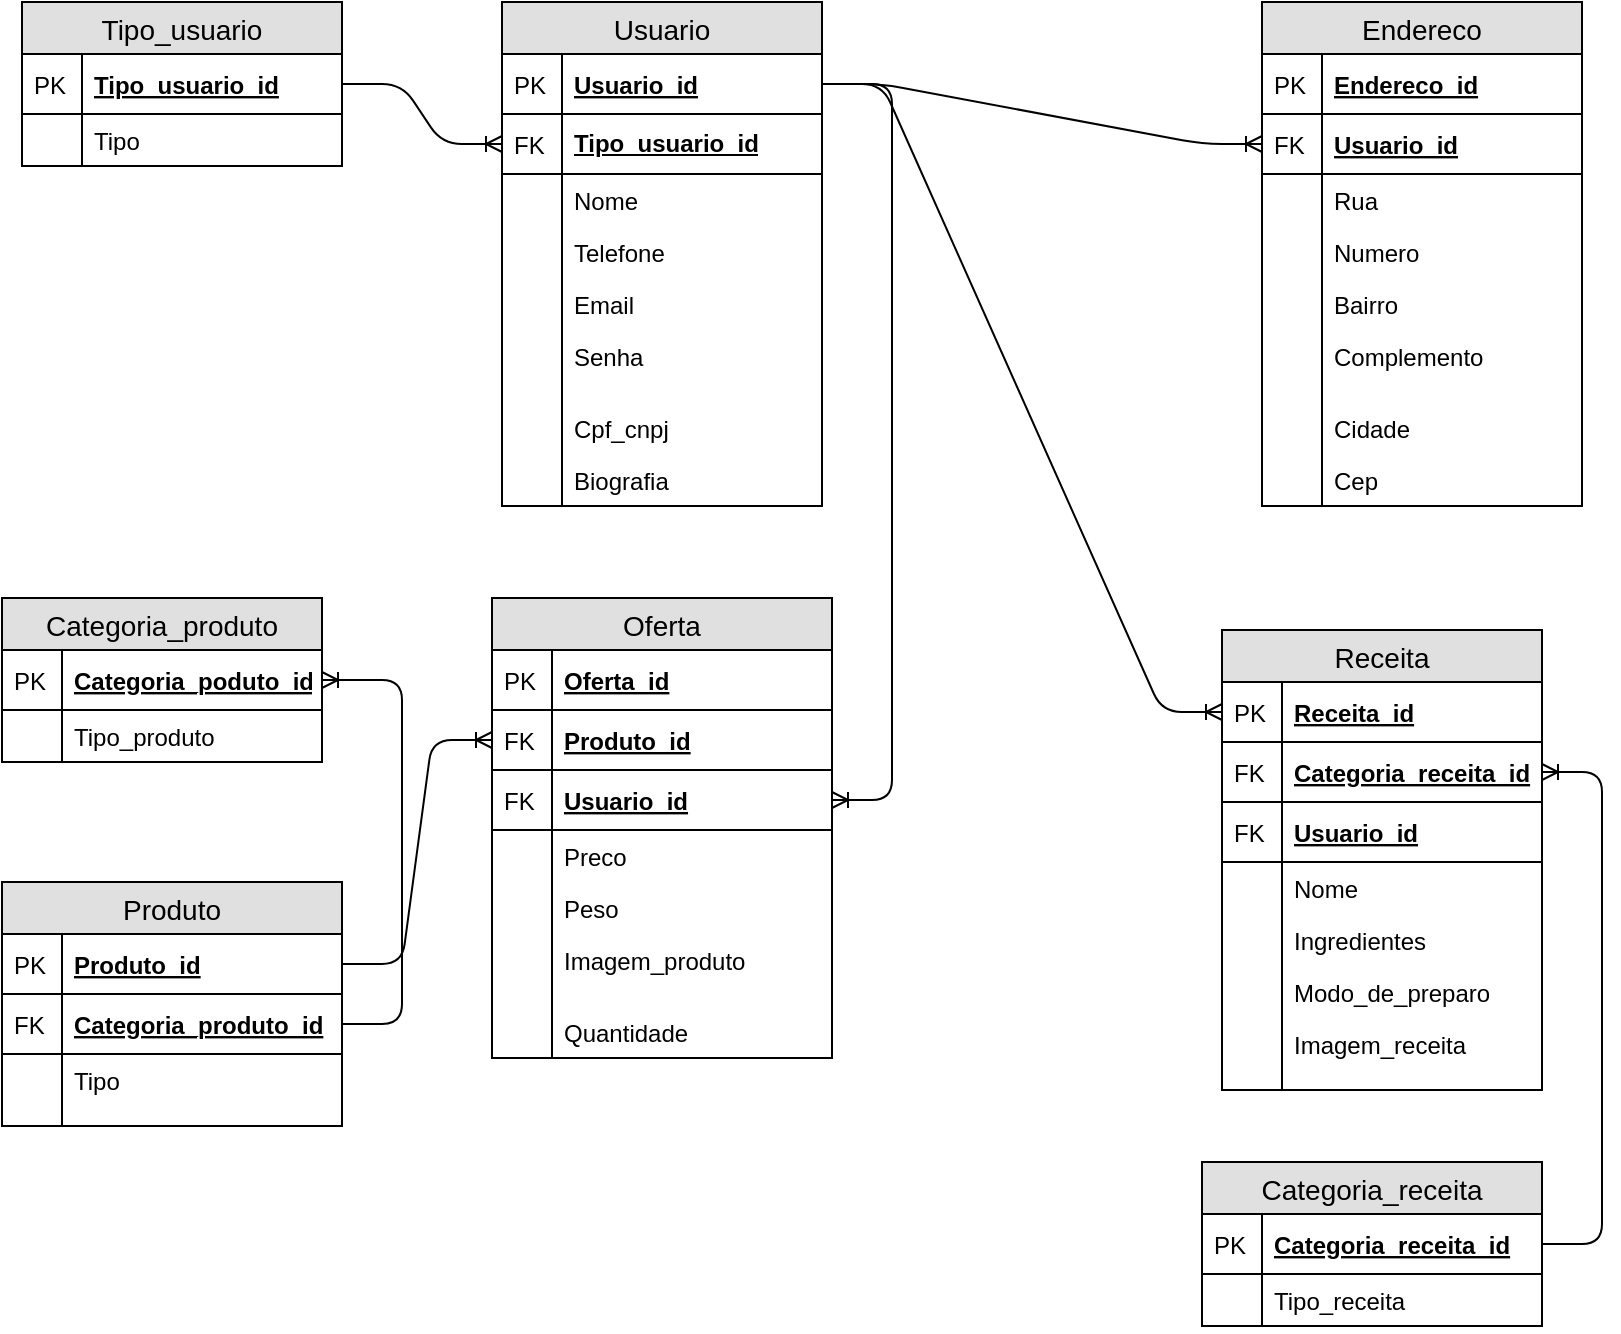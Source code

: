 <mxfile version="12.1.8" type="device" pages="1"><diagram id="AtbZ66r_vYVyT3mk73hp" name="Page-1"><mxGraphModel dx="1194" dy="649" grid="1" gridSize="10" guides="1" tooltips="1" connect="1" arrows="1" fold="1" page="1" pageScale="1" pageWidth="827" pageHeight="1169" math="0" shadow="0"><root><mxCell id="0"/><mxCell id="1" parent="0"/><mxCell id="rbfSDRUoZqy_hxwgpNLR-1" value="Usuario" style="swimlane;fontStyle=0;childLayout=stackLayout;horizontal=1;startSize=26;fillColor=#e0e0e0;horizontalStack=0;resizeParent=1;resizeParentMax=0;resizeLast=0;collapsible=1;marginBottom=0;swimlaneFillColor=#ffffff;align=center;fontSize=14;" parent="1" vertex="1"><mxGeometry x="260" y="20" width="160" height="252" as="geometry"/></mxCell><mxCell id="rbfSDRUoZqy_hxwgpNLR-2" value="Usuario_id" style="shape=partialRectangle;top=0;left=0;right=0;bottom=1;align=left;verticalAlign=middle;fillColor=none;spacingLeft=34;spacingRight=4;overflow=hidden;rotatable=0;points=[[0,0.5],[1,0.5]];portConstraint=eastwest;dropTarget=0;fontStyle=5;fontSize=12;" parent="rbfSDRUoZqy_hxwgpNLR-1" vertex="1"><mxGeometry y="26" width="160" height="30" as="geometry"/></mxCell><mxCell id="rbfSDRUoZqy_hxwgpNLR-3" value="PK" style="shape=partialRectangle;top=0;left=0;bottom=0;fillColor=none;align=left;verticalAlign=middle;spacingLeft=4;spacingRight=4;overflow=hidden;rotatable=0;points=[];portConstraint=eastwest;part=1;fontSize=12;" parent="rbfSDRUoZqy_hxwgpNLR-2" vertex="1" connectable="0"><mxGeometry width="30" height="30" as="geometry"/></mxCell><mxCell id="rbfSDRUoZqy_hxwgpNLR-156" value="Tipo_usuario_id" style="shape=partialRectangle;top=0;left=0;right=0;bottom=1;align=left;verticalAlign=middle;fillColor=none;spacingLeft=34;spacingRight=4;overflow=hidden;rotatable=0;points=[[0,0.5],[1,0.5]];portConstraint=eastwest;dropTarget=0;fontStyle=5;fontSize=12;whiteSpace=wrap;" parent="rbfSDRUoZqy_hxwgpNLR-1" vertex="1"><mxGeometry y="56" width="160" height="30" as="geometry"/></mxCell><mxCell id="rbfSDRUoZqy_hxwgpNLR-157" value="FK" style="shape=partialRectangle;top=0;left=0;bottom=0;fillColor=none;align=left;verticalAlign=middle;spacingLeft=4;spacingRight=4;overflow=hidden;rotatable=0;points=[];portConstraint=eastwest;part=1;fontSize=12;" parent="rbfSDRUoZqy_hxwgpNLR-156" vertex="1" connectable="0"><mxGeometry width="30" height="30" as="geometry"/></mxCell><mxCell id="rbfSDRUoZqy_hxwgpNLR-4" value="Nome" style="shape=partialRectangle;top=0;left=0;right=0;bottom=0;align=left;verticalAlign=top;fillColor=none;spacingLeft=34;spacingRight=4;overflow=hidden;rotatable=0;points=[[0,0.5],[1,0.5]];portConstraint=eastwest;dropTarget=0;fontSize=12;" parent="rbfSDRUoZqy_hxwgpNLR-1" vertex="1"><mxGeometry y="86" width="160" height="26" as="geometry"/></mxCell><mxCell id="rbfSDRUoZqy_hxwgpNLR-5" value="" style="shape=partialRectangle;top=0;left=0;bottom=0;fillColor=none;align=left;verticalAlign=top;spacingLeft=4;spacingRight=4;overflow=hidden;rotatable=0;points=[];portConstraint=eastwest;part=1;fontSize=12;" parent="rbfSDRUoZqy_hxwgpNLR-4" vertex="1" connectable="0"><mxGeometry width="30" height="26" as="geometry"/></mxCell><mxCell id="rbfSDRUoZqy_hxwgpNLR-6" value="Telefone" style="shape=partialRectangle;top=0;left=0;right=0;bottom=0;align=left;verticalAlign=top;fillColor=none;spacingLeft=34;spacingRight=4;overflow=hidden;rotatable=0;points=[[0,0.5],[1,0.5]];portConstraint=eastwest;dropTarget=0;fontSize=12;" parent="rbfSDRUoZqy_hxwgpNLR-1" vertex="1"><mxGeometry y="112" width="160" height="26" as="geometry"/></mxCell><mxCell id="rbfSDRUoZqy_hxwgpNLR-7" value="" style="shape=partialRectangle;top=0;left=0;bottom=0;fillColor=none;align=left;verticalAlign=top;spacingLeft=4;spacingRight=4;overflow=hidden;rotatable=0;points=[];portConstraint=eastwest;part=1;fontSize=12;" parent="rbfSDRUoZqy_hxwgpNLR-6" vertex="1" connectable="0"><mxGeometry width="30" height="26" as="geometry"/></mxCell><mxCell id="rbfSDRUoZqy_hxwgpNLR-8" value="Email" style="shape=partialRectangle;top=0;left=0;right=0;bottom=0;align=left;verticalAlign=top;fillColor=none;spacingLeft=34;spacingRight=4;overflow=hidden;rotatable=0;points=[[0,0.5],[1,0.5]];portConstraint=eastwest;dropTarget=0;fontSize=12;" parent="rbfSDRUoZqy_hxwgpNLR-1" vertex="1"><mxGeometry y="138" width="160" height="26" as="geometry"/></mxCell><mxCell id="rbfSDRUoZqy_hxwgpNLR-9" value="" style="shape=partialRectangle;top=0;left=0;bottom=0;fillColor=none;align=left;verticalAlign=top;spacingLeft=4;spacingRight=4;overflow=hidden;rotatable=0;points=[];portConstraint=eastwest;part=1;fontSize=12;" parent="rbfSDRUoZqy_hxwgpNLR-8" vertex="1" connectable="0"><mxGeometry width="30" height="26" as="geometry"/></mxCell><mxCell id="rbfSDRUoZqy_hxwgpNLR-12" value="Senha" style="shape=partialRectangle;top=0;left=0;right=0;bottom=0;align=left;verticalAlign=top;fillColor=none;spacingLeft=34;spacingRight=4;overflow=hidden;rotatable=0;points=[[0,0.5],[1,0.5]];portConstraint=eastwest;dropTarget=0;fontSize=12;" parent="rbfSDRUoZqy_hxwgpNLR-1" vertex="1"><mxGeometry y="164" width="160" height="26" as="geometry"/></mxCell><mxCell id="rbfSDRUoZqy_hxwgpNLR-13" value="" style="shape=partialRectangle;top=0;left=0;bottom=0;fillColor=none;align=left;verticalAlign=top;spacingLeft=4;spacingRight=4;overflow=hidden;rotatable=0;points=[];portConstraint=eastwest;part=1;fontSize=12;" parent="rbfSDRUoZqy_hxwgpNLR-12" vertex="1" connectable="0"><mxGeometry width="30" height="26" as="geometry"/></mxCell><mxCell id="rbfSDRUoZqy_hxwgpNLR-10" value="" style="shape=partialRectangle;top=0;left=0;right=0;bottom=0;align=left;verticalAlign=top;fillColor=none;spacingLeft=34;spacingRight=4;overflow=hidden;rotatable=0;points=[[0,0.5],[1,0.5]];portConstraint=eastwest;dropTarget=0;fontSize=12;" parent="rbfSDRUoZqy_hxwgpNLR-1" vertex="1"><mxGeometry y="190" width="160" height="10" as="geometry"/></mxCell><mxCell id="rbfSDRUoZqy_hxwgpNLR-11" value="" style="shape=partialRectangle;top=0;left=0;bottom=0;fillColor=none;align=left;verticalAlign=top;spacingLeft=4;spacingRight=4;overflow=hidden;rotatable=0;points=[];portConstraint=eastwest;part=1;fontSize=12;" parent="rbfSDRUoZqy_hxwgpNLR-10" vertex="1" connectable="0"><mxGeometry width="30" height="10" as="geometry"/></mxCell><mxCell id="rbfSDRUoZqy_hxwgpNLR-18" value="Cpf_cnpj" style="shape=partialRectangle;top=0;left=0;right=0;bottom=0;align=left;verticalAlign=top;fillColor=none;spacingLeft=34;spacingRight=4;overflow=hidden;rotatable=0;points=[[0,0.5],[1,0.5]];portConstraint=eastwest;dropTarget=0;fontSize=12;" parent="rbfSDRUoZqy_hxwgpNLR-1" vertex="1"><mxGeometry y="200" width="160" height="26" as="geometry"/></mxCell><mxCell id="rbfSDRUoZqy_hxwgpNLR-19" value="" style="shape=partialRectangle;top=0;left=0;bottom=0;fillColor=none;align=left;verticalAlign=top;spacingLeft=4;spacingRight=4;overflow=hidden;rotatable=0;points=[];portConstraint=eastwest;part=1;fontSize=12;" parent="rbfSDRUoZqy_hxwgpNLR-18" vertex="1" connectable="0"><mxGeometry width="30" height="26" as="geometry"/></mxCell><mxCell id="rbfSDRUoZqy_hxwgpNLR-22" value="Biografia" style="shape=partialRectangle;top=0;left=0;right=0;bottom=0;align=left;verticalAlign=top;fillColor=none;spacingLeft=34;spacingRight=4;overflow=hidden;rotatable=0;points=[[0,0.5],[1,0.5]];portConstraint=eastwest;dropTarget=0;fontSize=12;" parent="rbfSDRUoZqy_hxwgpNLR-1" vertex="1"><mxGeometry y="226" width="160" height="26" as="geometry"/></mxCell><mxCell id="rbfSDRUoZqy_hxwgpNLR-23" value="" style="shape=partialRectangle;top=0;left=0;bottom=0;fillColor=none;align=left;verticalAlign=top;spacingLeft=4;spacingRight=4;overflow=hidden;rotatable=0;points=[];portConstraint=eastwest;part=1;fontSize=12;" parent="rbfSDRUoZqy_hxwgpNLR-22" vertex="1" connectable="0"><mxGeometry width="30" height="26" as="geometry"/></mxCell><mxCell id="rbfSDRUoZqy_hxwgpNLR-57" value="Tipo_usuario" style="swimlane;fontStyle=0;childLayout=stackLayout;horizontal=1;startSize=26;fillColor=#e0e0e0;horizontalStack=0;resizeParent=1;resizeParentMax=0;resizeLast=0;collapsible=1;marginBottom=0;swimlaneFillColor=#ffffff;align=center;fontSize=14;" parent="1" vertex="1"><mxGeometry x="20" y="20" width="160" height="82" as="geometry"/></mxCell><mxCell id="rbfSDRUoZqy_hxwgpNLR-58" value="Tipo_usuario_id" style="shape=partialRectangle;top=0;left=0;right=0;bottom=1;align=left;verticalAlign=middle;fillColor=none;spacingLeft=34;spacingRight=4;overflow=hidden;rotatable=0;points=[[0,0.5],[1,0.5]];portConstraint=eastwest;dropTarget=0;fontStyle=5;fontSize=12;" parent="rbfSDRUoZqy_hxwgpNLR-57" vertex="1"><mxGeometry y="26" width="160" height="30" as="geometry"/></mxCell><mxCell id="rbfSDRUoZqy_hxwgpNLR-59" value="PK" style="shape=partialRectangle;top=0;left=0;bottom=0;fillColor=none;align=left;verticalAlign=middle;spacingLeft=4;spacingRight=4;overflow=hidden;rotatable=0;points=[];portConstraint=eastwest;part=1;fontSize=12;" parent="rbfSDRUoZqy_hxwgpNLR-58" vertex="1" connectable="0"><mxGeometry width="30" height="30" as="geometry"/></mxCell><mxCell id="rbfSDRUoZqy_hxwgpNLR-60" value="Tipo" style="shape=partialRectangle;top=0;left=0;right=0;bottom=0;align=left;verticalAlign=top;fillColor=none;spacingLeft=34;spacingRight=4;overflow=hidden;rotatable=0;points=[[0,0.5],[1,0.5]];portConstraint=eastwest;dropTarget=0;fontSize=12;" parent="rbfSDRUoZqy_hxwgpNLR-57" vertex="1"><mxGeometry y="56" width="160" height="26" as="geometry"/></mxCell><mxCell id="rbfSDRUoZqy_hxwgpNLR-61" value="" style="shape=partialRectangle;top=0;left=0;bottom=0;fillColor=none;align=left;verticalAlign=top;spacingLeft=4;spacingRight=4;overflow=hidden;rotatable=0;points=[];portConstraint=eastwest;part=1;fontSize=12;" parent="rbfSDRUoZqy_hxwgpNLR-60" vertex="1" connectable="0"><mxGeometry width="30" height="26" as="geometry"/></mxCell><mxCell id="rbfSDRUoZqy_hxwgpNLR-68" value="Endereco" style="swimlane;fontStyle=0;childLayout=stackLayout;horizontal=1;startSize=26;fillColor=#e0e0e0;horizontalStack=0;resizeParent=1;resizeParentMax=0;resizeLast=0;collapsible=1;marginBottom=0;swimlaneFillColor=#ffffff;align=center;fontSize=14;" parent="1" vertex="1"><mxGeometry x="640" y="20" width="160" height="252" as="geometry"/></mxCell><mxCell id="rbfSDRUoZqy_hxwgpNLR-69" value="Endereco_id" style="shape=partialRectangle;top=0;left=0;right=0;bottom=1;align=left;verticalAlign=middle;fillColor=none;spacingLeft=34;spacingRight=4;overflow=hidden;rotatable=0;points=[[0,0.5],[1,0.5]];portConstraint=eastwest;dropTarget=0;fontStyle=5;fontSize=12;" parent="rbfSDRUoZqy_hxwgpNLR-68" vertex="1"><mxGeometry y="26" width="160" height="30" as="geometry"/></mxCell><mxCell id="rbfSDRUoZqy_hxwgpNLR-70" value="PK" style="shape=partialRectangle;top=0;left=0;bottom=0;fillColor=none;align=left;verticalAlign=middle;spacingLeft=4;spacingRight=4;overflow=hidden;rotatable=0;points=[];portConstraint=eastwest;part=1;fontSize=12;" parent="rbfSDRUoZqy_hxwgpNLR-69" vertex="1" connectable="0"><mxGeometry width="30" height="30" as="geometry"/></mxCell><mxCell id="rbfSDRUoZqy_hxwgpNLR-159" value="Usuario_id" style="shape=partialRectangle;top=0;left=0;right=0;bottom=1;align=left;verticalAlign=middle;fillColor=none;spacingLeft=34;spacingRight=4;overflow=hidden;rotatable=0;points=[[0,0.5],[1,0.5]];portConstraint=eastwest;dropTarget=0;fontStyle=5;fontSize=12;" parent="rbfSDRUoZqy_hxwgpNLR-68" vertex="1"><mxGeometry y="56" width="160" height="30" as="geometry"/></mxCell><mxCell id="rbfSDRUoZqy_hxwgpNLR-160" value="FK" style="shape=partialRectangle;top=0;left=0;bottom=0;fillColor=none;align=left;verticalAlign=middle;spacingLeft=4;spacingRight=4;overflow=hidden;rotatable=0;points=[];portConstraint=eastwest;part=1;fontSize=12;" parent="rbfSDRUoZqy_hxwgpNLR-159" vertex="1" connectable="0"><mxGeometry width="30" height="30" as="geometry"/></mxCell><mxCell id="rbfSDRUoZqy_hxwgpNLR-71" value="Rua" style="shape=partialRectangle;top=0;left=0;right=0;bottom=0;align=left;verticalAlign=top;fillColor=none;spacingLeft=34;spacingRight=4;overflow=hidden;rotatable=0;points=[[0,0.5],[1,0.5]];portConstraint=eastwest;dropTarget=0;fontSize=12;" parent="rbfSDRUoZqy_hxwgpNLR-68" vertex="1"><mxGeometry y="86" width="160" height="26" as="geometry"/></mxCell><mxCell id="rbfSDRUoZqy_hxwgpNLR-72" value="" style="shape=partialRectangle;top=0;left=0;bottom=0;fillColor=none;align=left;verticalAlign=top;spacingLeft=4;spacingRight=4;overflow=hidden;rotatable=0;points=[];portConstraint=eastwest;part=1;fontSize=12;" parent="rbfSDRUoZqy_hxwgpNLR-71" vertex="1" connectable="0"><mxGeometry width="30" height="26" as="geometry"/></mxCell><mxCell id="rbfSDRUoZqy_hxwgpNLR-73" value="Numero" style="shape=partialRectangle;top=0;left=0;right=0;bottom=0;align=left;verticalAlign=top;fillColor=none;spacingLeft=34;spacingRight=4;overflow=hidden;rotatable=0;points=[[0,0.5],[1,0.5]];portConstraint=eastwest;dropTarget=0;fontSize=12;" parent="rbfSDRUoZqy_hxwgpNLR-68" vertex="1"><mxGeometry y="112" width="160" height="26" as="geometry"/></mxCell><mxCell id="rbfSDRUoZqy_hxwgpNLR-74" value="" style="shape=partialRectangle;top=0;left=0;bottom=0;fillColor=none;align=left;verticalAlign=top;spacingLeft=4;spacingRight=4;overflow=hidden;rotatable=0;points=[];portConstraint=eastwest;part=1;fontSize=12;" parent="rbfSDRUoZqy_hxwgpNLR-73" vertex="1" connectable="0"><mxGeometry width="30" height="26" as="geometry"/></mxCell><mxCell id="rbfSDRUoZqy_hxwgpNLR-75" value="Bairro" style="shape=partialRectangle;top=0;left=0;right=0;bottom=0;align=left;verticalAlign=top;fillColor=none;spacingLeft=34;spacingRight=4;overflow=hidden;rotatable=0;points=[[0,0.5],[1,0.5]];portConstraint=eastwest;dropTarget=0;fontSize=12;" parent="rbfSDRUoZqy_hxwgpNLR-68" vertex="1"><mxGeometry y="138" width="160" height="26" as="geometry"/></mxCell><mxCell id="rbfSDRUoZqy_hxwgpNLR-76" value="" style="shape=partialRectangle;top=0;left=0;bottom=0;fillColor=none;align=left;verticalAlign=top;spacingLeft=4;spacingRight=4;overflow=hidden;rotatable=0;points=[];portConstraint=eastwest;part=1;fontSize=12;" parent="rbfSDRUoZqy_hxwgpNLR-75" vertex="1" connectable="0"><mxGeometry width="30" height="26" as="geometry"/></mxCell><mxCell id="rbfSDRUoZqy_hxwgpNLR-79" value="Complemento" style="shape=partialRectangle;top=0;left=0;right=0;bottom=0;align=left;verticalAlign=top;fillColor=none;spacingLeft=34;spacingRight=4;overflow=hidden;rotatable=0;points=[[0,0.5],[1,0.5]];portConstraint=eastwest;dropTarget=0;fontSize=12;" parent="rbfSDRUoZqy_hxwgpNLR-68" vertex="1"><mxGeometry y="164" width="160" height="26" as="geometry"/></mxCell><mxCell id="rbfSDRUoZqy_hxwgpNLR-80" value="" style="shape=partialRectangle;top=0;left=0;bottom=0;fillColor=none;align=left;verticalAlign=top;spacingLeft=4;spacingRight=4;overflow=hidden;rotatable=0;points=[];portConstraint=eastwest;part=1;fontSize=12;" parent="rbfSDRUoZqy_hxwgpNLR-79" vertex="1" connectable="0"><mxGeometry width="30" height="26" as="geometry"/></mxCell><mxCell id="rbfSDRUoZqy_hxwgpNLR-77" value="" style="shape=partialRectangle;top=0;left=0;right=0;bottom=0;align=left;verticalAlign=top;fillColor=none;spacingLeft=34;spacingRight=4;overflow=hidden;rotatable=0;points=[[0,0.5],[1,0.5]];portConstraint=eastwest;dropTarget=0;fontSize=12;" parent="rbfSDRUoZqy_hxwgpNLR-68" vertex="1"><mxGeometry y="190" width="160" height="10" as="geometry"/></mxCell><mxCell id="rbfSDRUoZqy_hxwgpNLR-78" value="" style="shape=partialRectangle;top=0;left=0;bottom=0;fillColor=none;align=left;verticalAlign=top;spacingLeft=4;spacingRight=4;overflow=hidden;rotatable=0;points=[];portConstraint=eastwest;part=1;fontSize=12;" parent="rbfSDRUoZqy_hxwgpNLR-77" vertex="1" connectable="0"><mxGeometry width="30" height="10" as="geometry"/></mxCell><mxCell id="rbfSDRUoZqy_hxwgpNLR-83" value="Cidade" style="shape=partialRectangle;top=0;left=0;right=0;bottom=0;align=left;verticalAlign=top;fillColor=none;spacingLeft=34;spacingRight=4;overflow=hidden;rotatable=0;points=[[0,0.5],[1,0.5]];portConstraint=eastwest;dropTarget=0;fontSize=12;" parent="rbfSDRUoZqy_hxwgpNLR-68" vertex="1"><mxGeometry y="200" width="160" height="26" as="geometry"/></mxCell><mxCell id="rbfSDRUoZqy_hxwgpNLR-84" value="" style="shape=partialRectangle;top=0;left=0;bottom=0;fillColor=none;align=left;verticalAlign=top;spacingLeft=4;spacingRight=4;overflow=hidden;rotatable=0;points=[];portConstraint=eastwest;part=1;fontSize=12;" parent="rbfSDRUoZqy_hxwgpNLR-83" vertex="1" connectable="0"><mxGeometry width="30" height="26" as="geometry"/></mxCell><mxCell id="Zv-woH7sF4K9OP6qDdO0-2" value="Cep" style="shape=partialRectangle;top=0;left=0;right=0;bottom=0;align=left;verticalAlign=top;fillColor=none;spacingLeft=34;spacingRight=4;overflow=hidden;rotatable=0;points=[[0,0.5],[1,0.5]];portConstraint=eastwest;dropTarget=0;fontSize=12;" parent="rbfSDRUoZqy_hxwgpNLR-68" vertex="1"><mxGeometry y="226" width="160" height="26" as="geometry"/></mxCell><mxCell id="Zv-woH7sF4K9OP6qDdO0-3" value="" style="shape=partialRectangle;top=0;left=0;bottom=0;fillColor=none;align=left;verticalAlign=top;spacingLeft=4;spacingRight=4;overflow=hidden;rotatable=0;points=[];portConstraint=eastwest;part=1;fontSize=12;" parent="Zv-woH7sF4K9OP6qDdO0-2" vertex="1" connectable="0"><mxGeometry width="30" height="26" as="geometry"/></mxCell><mxCell id="rbfSDRUoZqy_hxwgpNLR-87" value="Oferta" style="swimlane;fontStyle=0;childLayout=stackLayout;horizontal=1;startSize=26;fillColor=#e0e0e0;horizontalStack=0;resizeParent=1;resizeParentMax=0;resizeLast=0;collapsible=1;marginBottom=0;swimlaneFillColor=#ffffff;align=center;fontSize=14;" parent="1" vertex="1"><mxGeometry x="255" y="318" width="170" height="230" as="geometry"/></mxCell><mxCell id="rbfSDRUoZqy_hxwgpNLR-88" value="Oferta_id" style="shape=partialRectangle;top=0;left=0;right=0;bottom=1;align=left;verticalAlign=middle;fillColor=none;spacingLeft=34;spacingRight=4;overflow=hidden;rotatable=0;points=[[0,0.5],[1,0.5]];portConstraint=eastwest;dropTarget=0;fontStyle=5;fontSize=12;" parent="rbfSDRUoZqy_hxwgpNLR-87" vertex="1"><mxGeometry y="26" width="170" height="30" as="geometry"/></mxCell><mxCell id="rbfSDRUoZqy_hxwgpNLR-89" value="PK" style="shape=partialRectangle;top=0;left=0;bottom=0;fillColor=none;align=left;verticalAlign=middle;spacingLeft=4;spacingRight=4;overflow=hidden;rotatable=0;points=[];portConstraint=eastwest;part=1;fontSize=12;" parent="rbfSDRUoZqy_hxwgpNLR-88" vertex="1" connectable="0"><mxGeometry width="30" height="30" as="geometry"/></mxCell><mxCell id="rbfSDRUoZqy_hxwgpNLR-98" value="Produto_id" style="shape=partialRectangle;top=0;left=0;right=0;bottom=1;align=left;verticalAlign=middle;fillColor=none;spacingLeft=34;spacingRight=4;overflow=hidden;rotatable=0;points=[[0,0.5],[1,0.5]];portConstraint=eastwest;dropTarget=0;fontStyle=5;fontSize=12;" parent="rbfSDRUoZqy_hxwgpNLR-87" vertex="1"><mxGeometry y="56" width="170" height="30" as="geometry"/></mxCell><mxCell id="rbfSDRUoZqy_hxwgpNLR-99" value="FK" style="shape=partialRectangle;top=0;left=0;bottom=0;fillColor=none;align=left;verticalAlign=middle;spacingLeft=4;spacingRight=4;overflow=hidden;rotatable=0;points=[];portConstraint=eastwest;part=1;fontSize=12;" parent="rbfSDRUoZqy_hxwgpNLR-98" vertex="1" connectable="0"><mxGeometry width="30" height="30" as="geometry"/></mxCell><mxCell id="rbfSDRUoZqy_hxwgpNLR-132" value="Usuario_id" style="shape=partialRectangle;top=0;left=0;right=0;bottom=1;align=left;verticalAlign=middle;fillColor=none;spacingLeft=34;spacingRight=4;overflow=hidden;rotatable=0;points=[[0,0.5],[1,0.5]];portConstraint=eastwest;dropTarget=0;fontStyle=5;fontSize=12;" parent="rbfSDRUoZqy_hxwgpNLR-87" vertex="1"><mxGeometry y="86" width="170" height="30" as="geometry"/></mxCell><mxCell id="rbfSDRUoZqy_hxwgpNLR-133" value="FK" style="shape=partialRectangle;top=0;left=0;bottom=0;fillColor=none;align=left;verticalAlign=middle;spacingLeft=4;spacingRight=4;overflow=hidden;rotatable=0;points=[];portConstraint=eastwest;part=1;fontSize=12;" parent="rbfSDRUoZqy_hxwgpNLR-132" vertex="1" connectable="0"><mxGeometry width="30" height="30" as="geometry"/></mxCell><mxCell id="rbfSDRUoZqy_hxwgpNLR-92" value="Preco" style="shape=partialRectangle;top=0;left=0;right=0;bottom=0;align=left;verticalAlign=top;fillColor=none;spacingLeft=34;spacingRight=4;overflow=hidden;rotatable=0;points=[[0,0.5],[1,0.5]];portConstraint=eastwest;dropTarget=0;fontSize=12;" parent="rbfSDRUoZqy_hxwgpNLR-87" vertex="1"><mxGeometry y="116" width="170" height="26" as="geometry"/></mxCell><mxCell id="rbfSDRUoZqy_hxwgpNLR-93" value="" style="shape=partialRectangle;top=0;left=0;bottom=0;fillColor=none;align=left;verticalAlign=top;spacingLeft=4;spacingRight=4;overflow=hidden;rotatable=0;points=[];portConstraint=eastwest;part=1;fontSize=12;" parent="rbfSDRUoZqy_hxwgpNLR-92" vertex="1" connectable="0"><mxGeometry width="30" height="26" as="geometry"/></mxCell><mxCell id="rbfSDRUoZqy_hxwgpNLR-94" value="Peso" style="shape=partialRectangle;top=0;left=0;right=0;bottom=0;align=left;verticalAlign=top;fillColor=none;spacingLeft=34;spacingRight=4;overflow=hidden;rotatable=0;points=[[0,0.5],[1,0.5]];portConstraint=eastwest;dropTarget=0;fontSize=12;" parent="rbfSDRUoZqy_hxwgpNLR-87" vertex="1"><mxGeometry y="142" width="170" height="26" as="geometry"/></mxCell><mxCell id="rbfSDRUoZqy_hxwgpNLR-95" value="" style="shape=partialRectangle;top=0;left=0;bottom=0;fillColor=none;align=left;verticalAlign=top;spacingLeft=4;spacingRight=4;overflow=hidden;rotatable=0;points=[];portConstraint=eastwest;part=1;fontSize=12;" parent="rbfSDRUoZqy_hxwgpNLR-94" vertex="1" connectable="0"><mxGeometry width="30" height="26" as="geometry"/></mxCell><mxCell id="rbfSDRUoZqy_hxwgpNLR-100" value="Imagem_produto" style="shape=partialRectangle;top=0;left=0;right=0;bottom=0;align=left;verticalAlign=top;fillColor=none;spacingLeft=34;spacingRight=4;overflow=hidden;rotatable=0;points=[[0,0.5],[1,0.5]];portConstraint=eastwest;dropTarget=0;fontSize=12;" parent="rbfSDRUoZqy_hxwgpNLR-87" vertex="1"><mxGeometry y="168" width="170" height="26" as="geometry"/></mxCell><mxCell id="rbfSDRUoZqy_hxwgpNLR-101" value="" style="shape=partialRectangle;top=0;left=0;bottom=0;fillColor=none;align=left;verticalAlign=top;spacingLeft=4;spacingRight=4;overflow=hidden;rotatable=0;points=[];portConstraint=eastwest;part=1;fontSize=12;" parent="rbfSDRUoZqy_hxwgpNLR-100" vertex="1" connectable="0"><mxGeometry width="30" height="26" as="geometry"/></mxCell><mxCell id="rbfSDRUoZqy_hxwgpNLR-96" value="" style="shape=partialRectangle;top=0;left=0;right=0;bottom=0;align=left;verticalAlign=top;fillColor=none;spacingLeft=34;spacingRight=4;overflow=hidden;rotatable=0;points=[[0,0.5],[1,0.5]];portConstraint=eastwest;dropTarget=0;fontSize=12;" parent="rbfSDRUoZqy_hxwgpNLR-87" vertex="1"><mxGeometry y="194" width="170" height="10" as="geometry"/></mxCell><mxCell id="rbfSDRUoZqy_hxwgpNLR-97" value="" style="shape=partialRectangle;top=0;left=0;bottom=0;fillColor=none;align=left;verticalAlign=top;spacingLeft=4;spacingRight=4;overflow=hidden;rotatable=0;points=[];portConstraint=eastwest;part=1;fontSize=12;" parent="rbfSDRUoZqy_hxwgpNLR-96" vertex="1" connectable="0"><mxGeometry width="30" height="10" as="geometry"/></mxCell><mxCell id="rbfSDRUoZqy_hxwgpNLR-130" value="Quantidade" style="shape=partialRectangle;top=0;left=0;right=0;bottom=0;align=left;verticalAlign=top;fillColor=none;spacingLeft=34;spacingRight=4;overflow=hidden;rotatable=0;points=[[0,0.5],[1,0.5]];portConstraint=eastwest;dropTarget=0;fontSize=12;" parent="rbfSDRUoZqy_hxwgpNLR-87" vertex="1"><mxGeometry y="204" width="170" height="26" as="geometry"/></mxCell><mxCell id="rbfSDRUoZqy_hxwgpNLR-131" value="" style="shape=partialRectangle;top=0;left=0;bottom=0;fillColor=none;align=left;verticalAlign=top;spacingLeft=4;spacingRight=4;overflow=hidden;rotatable=0;points=[];portConstraint=eastwest;part=1;fontSize=12;" parent="rbfSDRUoZqy_hxwgpNLR-130" vertex="1" connectable="0"><mxGeometry width="30" height="26" as="geometry"/></mxCell><mxCell id="rbfSDRUoZqy_hxwgpNLR-102" value="Receita" style="swimlane;fontStyle=0;childLayout=stackLayout;horizontal=1;startSize=26;fillColor=#e0e0e0;horizontalStack=0;resizeParent=1;resizeParentMax=0;resizeLast=0;collapsible=1;marginBottom=0;swimlaneFillColor=#ffffff;align=center;fontSize=14;" parent="1" vertex="1"><mxGeometry x="620" y="334" width="160" height="230" as="geometry"/></mxCell><mxCell id="rbfSDRUoZqy_hxwgpNLR-103" value="Receita_id" style="shape=partialRectangle;top=0;left=0;right=0;bottom=1;align=left;verticalAlign=middle;fillColor=none;spacingLeft=34;spacingRight=4;overflow=hidden;rotatable=0;points=[[0,0.5],[1,0.5]];portConstraint=eastwest;dropTarget=0;fontStyle=5;fontSize=12;" parent="rbfSDRUoZqy_hxwgpNLR-102" vertex="1"><mxGeometry y="26" width="160" height="30" as="geometry"/></mxCell><mxCell id="rbfSDRUoZqy_hxwgpNLR-104" value="PK" style="shape=partialRectangle;top=0;left=0;bottom=0;fillColor=none;align=left;verticalAlign=middle;spacingLeft=4;spacingRight=4;overflow=hidden;rotatable=0;points=[];portConstraint=eastwest;part=1;fontSize=12;" parent="rbfSDRUoZqy_hxwgpNLR-103" vertex="1" connectable="0"><mxGeometry width="30" height="30" as="geometry"/></mxCell><mxCell id="rbfSDRUoZqy_hxwgpNLR-113" value="Categoria_receita_id" style="shape=partialRectangle;top=0;left=0;right=0;bottom=1;align=left;verticalAlign=middle;fillColor=none;spacingLeft=34;spacingRight=4;overflow=hidden;rotatable=0;points=[[0,0.5],[1,0.5]];portConstraint=eastwest;dropTarget=0;fontStyle=5;fontSize=12;" parent="rbfSDRUoZqy_hxwgpNLR-102" vertex="1"><mxGeometry y="56" width="160" height="30" as="geometry"/></mxCell><mxCell id="rbfSDRUoZqy_hxwgpNLR-114" value="FK" style="shape=partialRectangle;top=0;left=0;bottom=0;fillColor=none;align=left;verticalAlign=middle;spacingLeft=4;spacingRight=4;overflow=hidden;rotatable=0;points=[];portConstraint=eastwest;part=1;fontSize=12;" parent="rbfSDRUoZqy_hxwgpNLR-113" vertex="1" connectable="0"><mxGeometry width="30" height="30" as="geometry"/></mxCell><mxCell id="rbfSDRUoZqy_hxwgpNLR-134" value="Usuario_id" style="shape=partialRectangle;top=0;left=0;right=0;bottom=1;align=left;verticalAlign=middle;fillColor=none;spacingLeft=34;spacingRight=4;overflow=hidden;rotatable=0;points=[[0,0.5],[1,0.5]];portConstraint=eastwest;dropTarget=0;fontStyle=5;fontSize=12;" parent="rbfSDRUoZqy_hxwgpNLR-102" vertex="1"><mxGeometry y="86" width="160" height="30" as="geometry"/></mxCell><mxCell id="rbfSDRUoZqy_hxwgpNLR-135" value="FK" style="shape=partialRectangle;top=0;left=0;bottom=0;fillColor=none;align=left;verticalAlign=middle;spacingLeft=4;spacingRight=4;overflow=hidden;rotatable=0;points=[];portConstraint=eastwest;part=1;fontSize=12;" parent="rbfSDRUoZqy_hxwgpNLR-134" vertex="1" connectable="0"><mxGeometry width="30" height="30" as="geometry"/></mxCell><mxCell id="rbfSDRUoZqy_hxwgpNLR-105" value="Nome" style="shape=partialRectangle;top=0;left=0;right=0;bottom=0;align=left;verticalAlign=top;fillColor=none;spacingLeft=34;spacingRight=4;overflow=hidden;rotatable=0;points=[[0,0.5],[1,0.5]];portConstraint=eastwest;dropTarget=0;fontSize=12;" parent="rbfSDRUoZqy_hxwgpNLR-102" vertex="1"><mxGeometry y="116" width="160" height="26" as="geometry"/></mxCell><mxCell id="rbfSDRUoZqy_hxwgpNLR-106" value="" style="shape=partialRectangle;top=0;left=0;bottom=0;fillColor=none;align=left;verticalAlign=top;spacingLeft=4;spacingRight=4;overflow=hidden;rotatable=0;points=[];portConstraint=eastwest;part=1;fontSize=12;" parent="rbfSDRUoZqy_hxwgpNLR-105" vertex="1" connectable="0"><mxGeometry width="30" height="26" as="geometry"/></mxCell><mxCell id="rbfSDRUoZqy_hxwgpNLR-107" value="Ingredientes" style="shape=partialRectangle;top=0;left=0;right=0;bottom=0;align=left;verticalAlign=top;fillColor=none;spacingLeft=34;spacingRight=4;overflow=hidden;rotatable=0;points=[[0,0.5],[1,0.5]];portConstraint=eastwest;dropTarget=0;fontSize=12;" parent="rbfSDRUoZqy_hxwgpNLR-102" vertex="1"><mxGeometry y="142" width="160" height="26" as="geometry"/></mxCell><mxCell id="rbfSDRUoZqy_hxwgpNLR-108" value="" style="shape=partialRectangle;top=0;left=0;bottom=0;fillColor=none;align=left;verticalAlign=top;spacingLeft=4;spacingRight=4;overflow=hidden;rotatable=0;points=[];portConstraint=eastwest;part=1;fontSize=12;" parent="rbfSDRUoZqy_hxwgpNLR-107" vertex="1" connectable="0"><mxGeometry width="30" height="26" as="geometry"/></mxCell><mxCell id="rbfSDRUoZqy_hxwgpNLR-109" value="Modo_de_preparo" style="shape=partialRectangle;top=0;left=0;right=0;bottom=0;align=left;verticalAlign=top;fillColor=none;spacingLeft=34;spacingRight=4;overflow=hidden;rotatable=0;points=[[0,0.5],[1,0.5]];portConstraint=eastwest;dropTarget=0;fontSize=12;" parent="rbfSDRUoZqy_hxwgpNLR-102" vertex="1"><mxGeometry y="168" width="160" height="26" as="geometry"/></mxCell><mxCell id="rbfSDRUoZqy_hxwgpNLR-110" value="" style="shape=partialRectangle;top=0;left=0;bottom=0;fillColor=none;align=left;verticalAlign=top;spacingLeft=4;spacingRight=4;overflow=hidden;rotatable=0;points=[];portConstraint=eastwest;part=1;fontSize=12;" parent="rbfSDRUoZqy_hxwgpNLR-109" vertex="1" connectable="0"><mxGeometry width="30" height="26" as="geometry"/></mxCell><mxCell id="rbfSDRUoZqy_hxwgpNLR-115" value="Imagem_receita" style="shape=partialRectangle;top=0;left=0;right=0;bottom=0;align=left;verticalAlign=top;fillColor=none;spacingLeft=34;spacingRight=4;overflow=hidden;rotatable=0;points=[[0,0.5],[1,0.5]];portConstraint=eastwest;dropTarget=0;fontSize=12;" parent="rbfSDRUoZqy_hxwgpNLR-102" vertex="1"><mxGeometry y="194" width="160" height="26" as="geometry"/></mxCell><mxCell id="rbfSDRUoZqy_hxwgpNLR-116" value="" style="shape=partialRectangle;top=0;left=0;bottom=0;fillColor=none;align=left;verticalAlign=top;spacingLeft=4;spacingRight=4;overflow=hidden;rotatable=0;points=[];portConstraint=eastwest;part=1;fontSize=12;" parent="rbfSDRUoZqy_hxwgpNLR-115" vertex="1" connectable="0"><mxGeometry width="30" height="26" as="geometry"/></mxCell><mxCell id="rbfSDRUoZqy_hxwgpNLR-111" value="" style="shape=partialRectangle;top=0;left=0;right=0;bottom=0;align=left;verticalAlign=top;fillColor=none;spacingLeft=34;spacingRight=4;overflow=hidden;rotatable=0;points=[[0,0.5],[1,0.5]];portConstraint=eastwest;dropTarget=0;fontSize=12;" parent="rbfSDRUoZqy_hxwgpNLR-102" vertex="1"><mxGeometry y="220" width="160" height="10" as="geometry"/></mxCell><mxCell id="rbfSDRUoZqy_hxwgpNLR-112" value="" style="shape=partialRectangle;top=0;left=0;bottom=0;fillColor=none;align=left;verticalAlign=top;spacingLeft=4;spacingRight=4;overflow=hidden;rotatable=0;points=[];portConstraint=eastwest;part=1;fontSize=12;" parent="rbfSDRUoZqy_hxwgpNLR-111" vertex="1" connectable="0"><mxGeometry width="30" height="10" as="geometry"/></mxCell><mxCell id="rbfSDRUoZqy_hxwgpNLR-117" value="Categoria_produto" style="swimlane;fontStyle=0;childLayout=stackLayout;horizontal=1;startSize=26;fillColor=#e0e0e0;horizontalStack=0;resizeParent=1;resizeParentMax=0;resizeLast=0;collapsible=1;marginBottom=0;swimlaneFillColor=#ffffff;align=center;fontSize=14;" parent="1" vertex="1"><mxGeometry x="10" y="318" width="160" height="82" as="geometry"/></mxCell><mxCell id="rbfSDRUoZqy_hxwgpNLR-118" value="Categoria_poduto_id" style="shape=partialRectangle;top=0;left=0;right=0;bottom=1;align=left;verticalAlign=middle;fillColor=none;spacingLeft=34;spacingRight=4;overflow=hidden;rotatable=0;points=[[0,0.5],[1,0.5]];portConstraint=eastwest;dropTarget=0;fontStyle=5;fontSize=12;" parent="rbfSDRUoZqy_hxwgpNLR-117" vertex="1"><mxGeometry y="26" width="160" height="30" as="geometry"/></mxCell><mxCell id="rbfSDRUoZqy_hxwgpNLR-119" value="PK" style="shape=partialRectangle;top=0;left=0;bottom=0;fillColor=none;align=left;verticalAlign=middle;spacingLeft=4;spacingRight=4;overflow=hidden;rotatable=0;points=[];portConstraint=eastwest;part=1;fontSize=12;" parent="rbfSDRUoZqy_hxwgpNLR-118" vertex="1" connectable="0"><mxGeometry width="30" height="30" as="geometry"/></mxCell><mxCell id="rbfSDRUoZqy_hxwgpNLR-120" value="Tipo_produto" style="shape=partialRectangle;top=0;left=0;right=0;bottom=0;align=left;verticalAlign=top;fillColor=none;spacingLeft=34;spacingRight=4;overflow=hidden;rotatable=0;points=[[0,0.5],[1,0.5]];portConstraint=eastwest;dropTarget=0;fontSize=12;" parent="rbfSDRUoZqy_hxwgpNLR-117" vertex="1"><mxGeometry y="56" width="160" height="26" as="geometry"/></mxCell><mxCell id="rbfSDRUoZqy_hxwgpNLR-121" value="" style="shape=partialRectangle;top=0;left=0;bottom=0;fillColor=none;align=left;verticalAlign=top;spacingLeft=4;spacingRight=4;overflow=hidden;rotatable=0;points=[];portConstraint=eastwest;part=1;fontSize=12;" parent="rbfSDRUoZqy_hxwgpNLR-120" vertex="1" connectable="0"><mxGeometry width="30" height="26" as="geometry"/></mxCell><mxCell id="rbfSDRUoZqy_hxwgpNLR-136" value="Categoria_receita" style="swimlane;fontStyle=0;childLayout=stackLayout;horizontal=1;startSize=26;fillColor=#e0e0e0;horizontalStack=0;resizeParent=1;resizeParentMax=0;resizeLast=0;collapsible=1;marginBottom=0;swimlaneFillColor=#ffffff;align=center;fontSize=14;" parent="1" vertex="1"><mxGeometry x="610" y="600" width="170" height="82" as="geometry"/></mxCell><mxCell id="rbfSDRUoZqy_hxwgpNLR-137" value="Categoria_receita_id" style="shape=partialRectangle;top=0;left=0;right=0;bottom=1;align=left;verticalAlign=middle;fillColor=none;spacingLeft=34;spacingRight=4;overflow=hidden;rotatable=0;points=[[0,0.5],[1,0.5]];portConstraint=eastwest;dropTarget=0;fontStyle=5;fontSize=12;" parent="rbfSDRUoZqy_hxwgpNLR-136" vertex="1"><mxGeometry y="26" width="170" height="30" as="geometry"/></mxCell><mxCell id="rbfSDRUoZqy_hxwgpNLR-138" value="PK" style="shape=partialRectangle;top=0;left=0;bottom=0;fillColor=none;align=left;verticalAlign=middle;spacingLeft=4;spacingRight=4;overflow=hidden;rotatable=0;points=[];portConstraint=eastwest;part=1;fontSize=12;" parent="rbfSDRUoZqy_hxwgpNLR-137" vertex="1" connectable="0"><mxGeometry width="30" height="30" as="geometry"/></mxCell><mxCell id="rbfSDRUoZqy_hxwgpNLR-139" value="Tipo_receita" style="shape=partialRectangle;top=0;left=0;right=0;bottom=0;align=left;verticalAlign=top;fillColor=none;spacingLeft=34;spacingRight=4;overflow=hidden;rotatable=0;points=[[0,0.5],[1,0.5]];portConstraint=eastwest;dropTarget=0;fontSize=12;" parent="rbfSDRUoZqy_hxwgpNLR-136" vertex="1"><mxGeometry y="56" width="170" height="26" as="geometry"/></mxCell><mxCell id="rbfSDRUoZqy_hxwgpNLR-140" value="" style="shape=partialRectangle;top=0;left=0;bottom=0;fillColor=none;align=left;verticalAlign=top;spacingLeft=4;spacingRight=4;overflow=hidden;rotatable=0;points=[];portConstraint=eastwest;part=1;fontSize=12;" parent="rbfSDRUoZqy_hxwgpNLR-139" vertex="1" connectable="0"><mxGeometry width="30" height="26" as="geometry"/></mxCell><mxCell id="rbfSDRUoZqy_hxwgpNLR-147" value="" style="edgeStyle=entityRelationEdgeStyle;fontSize=12;html=1;endArrow=ERoneToMany;" parent="1" source="rbfSDRUoZqy_hxwgpNLR-2" target="rbfSDRUoZqy_hxwgpNLR-132" edge="1"><mxGeometry width="100" height="100" relative="1" as="geometry"><mxPoint x="260" y="450" as="sourcePoint"/><mxPoint x="140" y="860" as="targetPoint"/></mxGeometry></mxCell><mxCell id="rbfSDRUoZqy_hxwgpNLR-151" value="" style="edgeStyle=entityRelationEdgeStyle;fontSize=12;html=1;endArrow=ERoneToMany;" parent="1" source="rbfSDRUoZqy_hxwgpNLR-2" target="rbfSDRUoZqy_hxwgpNLR-103" edge="1"><mxGeometry width="100" height="100" relative="1" as="geometry"><mxPoint x="40" y="960" as="sourcePoint"/><mxPoint x="140" y="860" as="targetPoint"/></mxGeometry></mxCell><mxCell id="rbfSDRUoZqy_hxwgpNLR-155" value="" style="edgeStyle=entityRelationEdgeStyle;fontSize=12;html=1;endArrow=ERoneToMany;" parent="1" source="rbfSDRUoZqy_hxwgpNLR-137" target="rbfSDRUoZqy_hxwgpNLR-113" edge="1"><mxGeometry width="100" height="100" relative="1" as="geometry"><mxPoint x="40" y="960" as="sourcePoint"/><mxPoint x="140" y="860" as="targetPoint"/></mxGeometry></mxCell><mxCell id="rbfSDRUoZqy_hxwgpNLR-158" value="" style="edgeStyle=entityRelationEdgeStyle;fontSize=12;html=1;endArrow=ERoneToMany;" parent="1" source="rbfSDRUoZqy_hxwgpNLR-58" target="rbfSDRUoZqy_hxwgpNLR-156" edge="1"><mxGeometry width="100" height="100" relative="1" as="geometry"><mxPoint x="40" y="960" as="sourcePoint"/><mxPoint x="140" y="860" as="targetPoint"/></mxGeometry></mxCell><mxCell id="Zv-woH7sF4K9OP6qDdO0-1" value="" style="edgeStyle=entityRelationEdgeStyle;fontSize=12;html=1;endArrow=ERoneToMany;" parent="1" source="rbfSDRUoZqy_hxwgpNLR-2" target="rbfSDRUoZqy_hxwgpNLR-159" edge="1"><mxGeometry width="100" height="100" relative="1" as="geometry"><mxPoint x="40" y="960" as="sourcePoint"/><mxPoint x="340" y="410" as="targetPoint"/></mxGeometry></mxCell><mxCell id="XVrQYHqep7U5QBkZny_c-1" value="Produto" style="swimlane;fontStyle=0;childLayout=stackLayout;horizontal=1;startSize=26;fillColor=#e0e0e0;horizontalStack=0;resizeParent=1;resizeParentMax=0;resizeLast=0;collapsible=1;marginBottom=0;swimlaneFillColor=#ffffff;align=center;fontSize=14;" parent="1" vertex="1"><mxGeometry x="10" y="460" width="170" height="122" as="geometry"/></mxCell><mxCell id="XVrQYHqep7U5QBkZny_c-2" value="Produto_id" style="shape=partialRectangle;top=0;left=0;right=0;bottom=1;align=left;verticalAlign=middle;fillColor=none;spacingLeft=34;spacingRight=4;overflow=hidden;rotatable=0;points=[[0,0.5],[1,0.5]];portConstraint=eastwest;dropTarget=0;fontStyle=5;fontSize=12;" parent="XVrQYHqep7U5QBkZny_c-1" vertex="1"><mxGeometry y="26" width="170" height="30" as="geometry"/></mxCell><mxCell id="XVrQYHqep7U5QBkZny_c-3" value="PK" style="shape=partialRectangle;top=0;left=0;bottom=0;fillColor=none;align=left;verticalAlign=middle;spacingLeft=4;spacingRight=4;overflow=hidden;rotatable=0;points=[];portConstraint=eastwest;part=1;fontSize=12;" parent="XVrQYHqep7U5QBkZny_c-2" vertex="1" connectable="0"><mxGeometry width="30" height="30" as="geometry"/></mxCell><mxCell id="XVrQYHqep7U5QBkZny_c-12" value="Categoria_produto_id" style="shape=partialRectangle;top=0;left=0;right=0;bottom=1;align=left;verticalAlign=middle;fillColor=none;spacingLeft=34;spacingRight=4;overflow=hidden;rotatable=0;points=[[0,0.5],[1,0.5]];portConstraint=eastwest;dropTarget=0;fontStyle=5;fontSize=12;" parent="XVrQYHqep7U5QBkZny_c-1" vertex="1"><mxGeometry y="56" width="170" height="30" as="geometry"/></mxCell><mxCell id="XVrQYHqep7U5QBkZny_c-13" value="FK" style="shape=partialRectangle;top=0;left=0;bottom=0;fillColor=none;align=left;verticalAlign=middle;spacingLeft=4;spacingRight=4;overflow=hidden;rotatable=0;points=[];portConstraint=eastwest;part=1;fontSize=12;" parent="XVrQYHqep7U5QBkZny_c-12" vertex="1" connectable="0"><mxGeometry width="30" height="30" as="geometry"/></mxCell><mxCell id="XVrQYHqep7U5QBkZny_c-4" value="Tipo" style="shape=partialRectangle;top=0;left=0;right=0;bottom=0;align=left;verticalAlign=top;fillColor=none;spacingLeft=34;spacingRight=4;overflow=hidden;rotatable=0;points=[[0,0.5],[1,0.5]];portConstraint=eastwest;dropTarget=0;fontSize=12;" parent="XVrQYHqep7U5QBkZny_c-1" vertex="1"><mxGeometry y="86" width="170" height="26" as="geometry"/></mxCell><mxCell id="XVrQYHqep7U5QBkZny_c-5" value="" style="shape=partialRectangle;top=0;left=0;bottom=0;fillColor=none;align=left;verticalAlign=top;spacingLeft=4;spacingRight=4;overflow=hidden;rotatable=0;points=[];portConstraint=eastwest;part=1;fontSize=12;" parent="XVrQYHqep7U5QBkZny_c-4" vertex="1" connectable="0"><mxGeometry width="30" height="26" as="geometry"/></mxCell><mxCell id="XVrQYHqep7U5QBkZny_c-10" value="" style="shape=partialRectangle;top=0;left=0;right=0;bottom=0;align=left;verticalAlign=top;fillColor=none;spacingLeft=34;spacingRight=4;overflow=hidden;rotatable=0;points=[[0,0.5],[1,0.5]];portConstraint=eastwest;dropTarget=0;fontSize=12;" parent="XVrQYHqep7U5QBkZny_c-1" vertex="1"><mxGeometry y="112" width="170" height="10" as="geometry"/></mxCell><mxCell id="XVrQYHqep7U5QBkZny_c-11" value="" style="shape=partialRectangle;top=0;left=0;bottom=0;fillColor=none;align=left;verticalAlign=top;spacingLeft=4;spacingRight=4;overflow=hidden;rotatable=0;points=[];portConstraint=eastwest;part=1;fontSize=12;" parent="XVrQYHqep7U5QBkZny_c-10" vertex="1" connectable="0"><mxGeometry width="30" height="10" as="geometry"/></mxCell><mxCell id="ZperMsA1VNiaWmFbaIT5-1" value="" style="edgeStyle=entityRelationEdgeStyle;fontSize=12;html=1;endArrow=ERoneToMany;" edge="1" parent="1" source="XVrQYHqep7U5QBkZny_c-12" target="rbfSDRUoZqy_hxwgpNLR-118"><mxGeometry width="100" height="100" relative="1" as="geometry"><mxPoint x="10" y="800" as="sourcePoint"/><mxPoint x="210" y="350" as="targetPoint"/></mxGeometry></mxCell><mxCell id="ZperMsA1VNiaWmFbaIT5-2" value="" style="edgeStyle=entityRelationEdgeStyle;fontSize=12;html=1;endArrow=ERoneToMany;" edge="1" parent="1" source="XVrQYHqep7U5QBkZny_c-2" target="rbfSDRUoZqy_hxwgpNLR-98"><mxGeometry width="100" height="100" relative="1" as="geometry"><mxPoint x="10" y="800" as="sourcePoint"/><mxPoint x="110" y="700" as="targetPoint"/></mxGeometry></mxCell></root></mxGraphModel></diagram></mxfile>